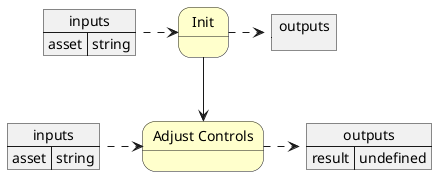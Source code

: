 @startuml

state "Init" as S1 #ffffcc

state "Adjust Controls" as S2 #ffffcc
S1 --> S2

json "inputs" as inputs1 {
    "asset" : "string"
}

inputs1 -right[dashed]-> S1

json "outputs" as outputs1 {

}

S1 -right[dashed]-> outputs1

json "inputs" as inputs2 {
    "asset" : "string"
}

inputs2 -right[dashed]-> S2

json "outputs" as outputs2 {
    "result" : "undefined"
}

S2 -right[dashed]-> outputs2

@enduml
